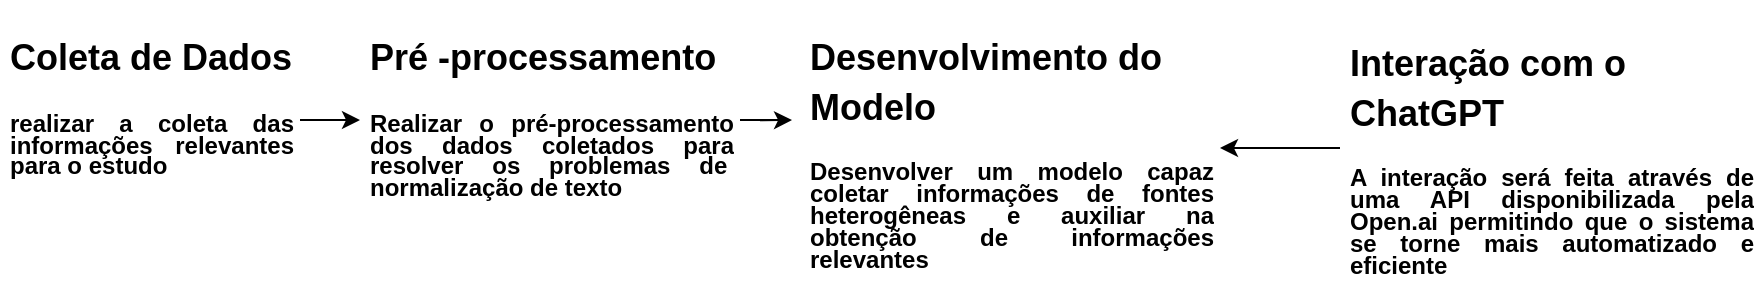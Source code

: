<mxfile version="21.3.3" type="device">
  <diagram name="Page-1" id="c7488fd3-1785-93aa-aadb-54a6760d102a">
    <mxGraphModel dx="880" dy="484" grid="1" gridSize="10" guides="1" tooltips="1" connect="1" arrows="1" fold="1" page="1" pageScale="1" pageWidth="1100" pageHeight="850" background="none" math="0" shadow="0">
      <root>
        <mxCell id="0" />
        <mxCell id="1" parent="0" />
        <mxCell id="DFCnul8Yd47tiJNEgvmW-1" value="" style="edgeStyle=orthogonalEdgeStyle;rounded=0;orthogonalLoop=1;jettySize=auto;html=1;" parent="1" source="t1Hz0la7LcEe4WgIQ1-z-6" target="t1Hz0la7LcEe4WgIQ1-z-11" edge="1">
          <mxGeometry relative="1" as="geometry">
            <Array as="points">
              <mxPoint x="350" y="358" />
              <mxPoint x="350" y="358" />
            </Array>
          </mxGeometry>
        </mxCell>
        <mxCell id="t1Hz0la7LcEe4WgIQ1-z-6" value="&lt;h1 style=&quot;line-height: 90%;&quot;&gt;&lt;font style=&quot;font-size: 18px;&quot;&gt;Coleta de Dados&lt;/font&gt;&lt;/h1&gt;&lt;p style=&quot;text-align: justify; line-height: 90%;&quot;&gt;&lt;b&gt;realizar a coleta das informações relevantes para o estudo&lt;/b&gt;&lt;/p&gt;" style="text;html=1;strokeColor=none;fillColor=none;spacing=5;spacingTop=-20;whiteSpace=wrap;overflow=hidden;rounded=0;" parent="1" vertex="1">
          <mxGeometry x="140" y="310" width="150" height="100" as="geometry" />
        </mxCell>
        <mxCell id="VoEPPyW-J9t-Lt_fE6yJ-1" value="" style="edgeStyle=orthogonalEdgeStyle;rounded=0;orthogonalLoop=1;jettySize=auto;html=1;entryX=-0.019;entryY=0.385;entryDx=0;entryDy=0;entryPerimeter=0;" edge="1" parent="1" source="t1Hz0la7LcEe4WgIQ1-z-11" target="HYtzGYNjOnpyztXT4S6m-1">
          <mxGeometry relative="1" as="geometry" />
        </mxCell>
        <mxCell id="t1Hz0la7LcEe4WgIQ1-z-11" value="&lt;h1 style=&quot;line-height: 90%;&quot;&gt;&lt;font style=&quot;font-size: 18px;&quot;&gt;Pré -processamento&lt;/font&gt;&lt;/h1&gt;&lt;p style=&quot;text-align: justify; line-height: 90%;&quot;&gt;&lt;b&gt;Realizar o pré-processamento dos dados coletados para resolver os problemas de&amp;nbsp; normalização de texto&lt;/b&gt;&lt;/p&gt;&lt;span style=&quot;box-sizing: border-box; cursor: text; position: absolute; transform-origin: 0px 0px; background-color: rgb(255, 255, 255); left: 273.68px; top: 924.756px; transform: scaleX(0.932); line-height: 90%;&quot; dir=&quot;ltr&quot; role=&quot;presentation&quot;&gt;&lt;b style=&quot;color: transparent; font-family: sans-serif; font-size: 15.092px;&quot;&gt; ̧&lt;/b&gt;&lt;div style=&quot;text-align: justify;&quot;&gt;&lt;font face=&quot;sans-serif&quot; color=&quot;rgba(0, 0, 0, 0)&quot;&gt;&lt;span style=&quot;font-size: 15.092px;&quot;&gt;&lt;b&gt;&lt;br&gt;&lt;/b&gt;&lt;/span&gt;&lt;/font&gt;&lt;/div&gt;&lt;div style=&quot;&quot;&gt;&lt;font face=&quot;sans-serif&quot; color=&quot;rgba(0, 0, 0, 0)&quot;&gt;&lt;span style=&quot;font-size: 15.092px;&quot;&gt;&lt;b&gt;&lt;br&gt;&lt;/b&gt;&lt;/span&gt;&lt;/font&gt;&lt;/div&gt;&lt;div style=&quot;&quot;&gt;&lt;font face=&quot;sans-serif&quot; color=&quot;rgba(0, 0, 0, 0)&quot;&gt;&lt;span style=&quot;font-size: 15.092px;&quot;&gt;&lt;b&gt;&lt;br&gt;&lt;/b&gt;&lt;/span&gt;&lt;/font&gt;&lt;/div&gt;&lt;div style=&quot;&quot;&gt;&lt;font face=&quot;sans-serif&quot; color=&quot;rgba(0, 0, 0, 0)&quot;&gt;&lt;span style=&quot;font-size: 15.092px;&quot;&gt;&lt;b&gt;&lt;br&gt;&lt;/b&gt;&lt;/span&gt;&lt;/font&gt;&lt;/div&gt;&lt;font face=&quot;sans-serif&quot;&gt;&lt;font color=&quot;rgba(0, 0, 0, 0)&quot;&gt;&lt;span style=&quot;font-size: 15.092px;&quot;&gt;  ̃&lt;/span&gt;&lt;/font&gt;&lt;div style=&quot;&quot;&gt;&lt;font color=&quot;#ba0000&quot;&gt;&lt;span style=&quot;font-size: 15.092px;&quot;&gt;&lt;br&gt;&lt;/span&gt;&lt;/font&gt;&lt;/div&gt;&lt;div style=&quot;&quot;&gt;&lt;font color=&quot;#ba0000&quot;&gt;&lt;span style=&quot;font-size: 15.092px;&quot;&gt;&lt;br&gt;&lt;/span&gt;&lt;/font&gt;&lt;/div&gt;&lt;/font&gt;&lt;/span&gt;&lt;span style=&quot;box-sizing: border-box; color: transparent; cursor: text; position: absolute; transform-origin: 0px 0px; background-color: rgb(255, 255, 255); left: 279.536px; top: 924.756px; font-size: 15.092px; font-family: sans-serif; transform: scaleX(0.91); line-height: 90%;&quot; dir=&quot;ltr&quot; role=&quot;presentation&quot;&gt;ao do texto&lt;/span&gt;" style="text;html=1;strokeColor=none;fillColor=none;spacing=5;spacingTop=-20;whiteSpace=wrap;overflow=hidden;rounded=0;align=left;" parent="1" vertex="1">
          <mxGeometry x="320" y="310" width="190" height="100" as="geometry" />
        </mxCell>
        <mxCell id="HYtzGYNjOnpyztXT4S6m-1" value="&lt;h1 style=&quot;line-height: 90%;&quot;&gt;&lt;font style=&quot;font-size: 18px;&quot;&gt;Desenvolvimento do Modelo&lt;/font&gt;&lt;/h1&gt;&lt;p style=&quot;text-align: justify; line-height: 90%;&quot;&gt;&lt;b&gt;Desenvolver um modelo capaz coletar informações de fontes heterogêneas e&amp;nbsp;auxiliar na obtenção de informações relevantes&lt;/b&gt;&lt;/p&gt;&lt;span style=&quot;box-sizing: border-box; cursor: text; position: absolute; transform-origin: 0px 0px; background-color: rgb(255, 255, 255); left: 273.68px; top: 924.756px; transform: scaleX(0.932); line-height: 100%;&quot; dir=&quot;ltr&quot; role=&quot;presentation&quot;&gt;&lt;b style=&quot;color: transparent; font-family: sans-serif; font-size: 15.092px;&quot;&gt; ̧&lt;/b&gt;&lt;div style=&quot;text-align: justify;&quot;&gt;&lt;font face=&quot;sans-serif&quot; color=&quot;rgba(0, 0, 0, 0)&quot;&gt;&lt;span style=&quot;font-size: 15.092px;&quot;&gt;&lt;b&gt;&lt;br&gt;&lt;/b&gt;&lt;/span&gt;&lt;/font&gt;&lt;/div&gt;&lt;font face=&quot;sans-serif&quot; color=&quot;rgba(0, 0, 0, 0)&quot;&gt;&lt;span style=&quot;font-size: 15.092px;&quot;&gt;  ̃&lt;/span&gt;&lt;/font&gt;&lt;/span&gt;&lt;span style=&quot;box-sizing: border-box; color: transparent; cursor: text; position: absolute; transform-origin: 0px 0px; background-color: rgb(255, 255, 255); left: 279.536px; top: 924.756px; font-size: 15.092px; font-family: sans-serif; transform: scaleX(0.91); line-height: 100%;&quot; dir=&quot;ltr&quot; role=&quot;presentation&quot;&gt;ao do texto&lt;/span&gt;" style="text;html=1;strokeColor=none;fillColor=none;spacing=5;spacingTop=-20;whiteSpace=wrap;overflow=hidden;rounded=0;" parent="1" vertex="1">
          <mxGeometry x="540" y="310" width="210" height="130" as="geometry" />
        </mxCell>
        <mxCell id="VoEPPyW-J9t-Lt_fE6yJ-3" value="" style="edgeStyle=orthogonalEdgeStyle;rounded=0;orthogonalLoop=1;jettySize=auto;html=1;" edge="1" parent="1" source="HYtzGYNjOnpyztXT4S6m-3" target="HYtzGYNjOnpyztXT4S6m-1">
          <mxGeometry relative="1" as="geometry">
            <Array as="points">
              <mxPoint x="780" y="374" />
              <mxPoint x="780" y="374" />
            </Array>
          </mxGeometry>
        </mxCell>
        <mxCell id="HYtzGYNjOnpyztXT4S6m-3" value="&lt;h1 style=&quot;line-height: 90%;&quot;&gt;&lt;font style=&quot;font-size: 18px;&quot;&gt;Interação com o ChatGPT&lt;/font&gt;&lt;/h1&gt;&lt;p style=&quot;text-align: justify; line-height: 90%;&quot;&gt;&lt;b&gt;A interação será feita através de uma API disponibilizada pela Open.ai permitindo que o sistema se torne mais automatizado e eficiente&lt;/b&gt;&lt;/p&gt;&lt;span style=&quot;box-sizing: border-box; cursor: text; position: absolute; transform-origin: 0px 0px; background-color: rgb(255, 255, 255); left: 273.68px; top: 924.756px; transform: scaleX(0.932); line-height: 90%;&quot; dir=&quot;ltr&quot; role=&quot;presentation&quot;&gt;&lt;b style=&quot;color: transparent; font-family: sans-serif; font-size: 15.092px;&quot;&gt; ̧&lt;/b&gt;&lt;div style=&quot;text-align: justify;&quot;&gt;&lt;font face=&quot;sans-serif&quot; color=&quot;rgba(0, 0, 0, 0)&quot;&gt;&lt;span style=&quot;font-size: 15.092px;&quot;&gt;&lt;b&gt;&lt;br&gt;&lt;/b&gt;&lt;/span&gt;&lt;/font&gt;&lt;/div&gt;&lt;font face=&quot;sans-serif&quot; color=&quot;rgba(0, 0, 0, 0)&quot;&gt;&lt;span style=&quot;font-size: 15.092px;&quot;&gt;  ̃&lt;/span&gt;&lt;/font&gt;&lt;/span&gt;&lt;span style=&quot;box-sizing: border-box; color: transparent; cursor: text; position: absolute; transform-origin: 0px 0px; background-color: rgb(255, 255, 255); left: 279.536px; top: 924.756px; font-size: 15.092px; font-family: sans-serif; transform: scaleX(0.91); line-height: 90%;&quot; dir=&quot;ltr&quot; role=&quot;presentation&quot;&gt;ao do texto&lt;/span&gt;" style="text;html=1;strokeColor=none;fillColor=none;spacing=5;spacingTop=-20;whiteSpace=wrap;overflow=hidden;rounded=0;" parent="1" vertex="1">
          <mxGeometry x="810" y="312.5" width="210" height="127.5" as="geometry" />
        </mxCell>
      </root>
    </mxGraphModel>
  </diagram>
</mxfile>

